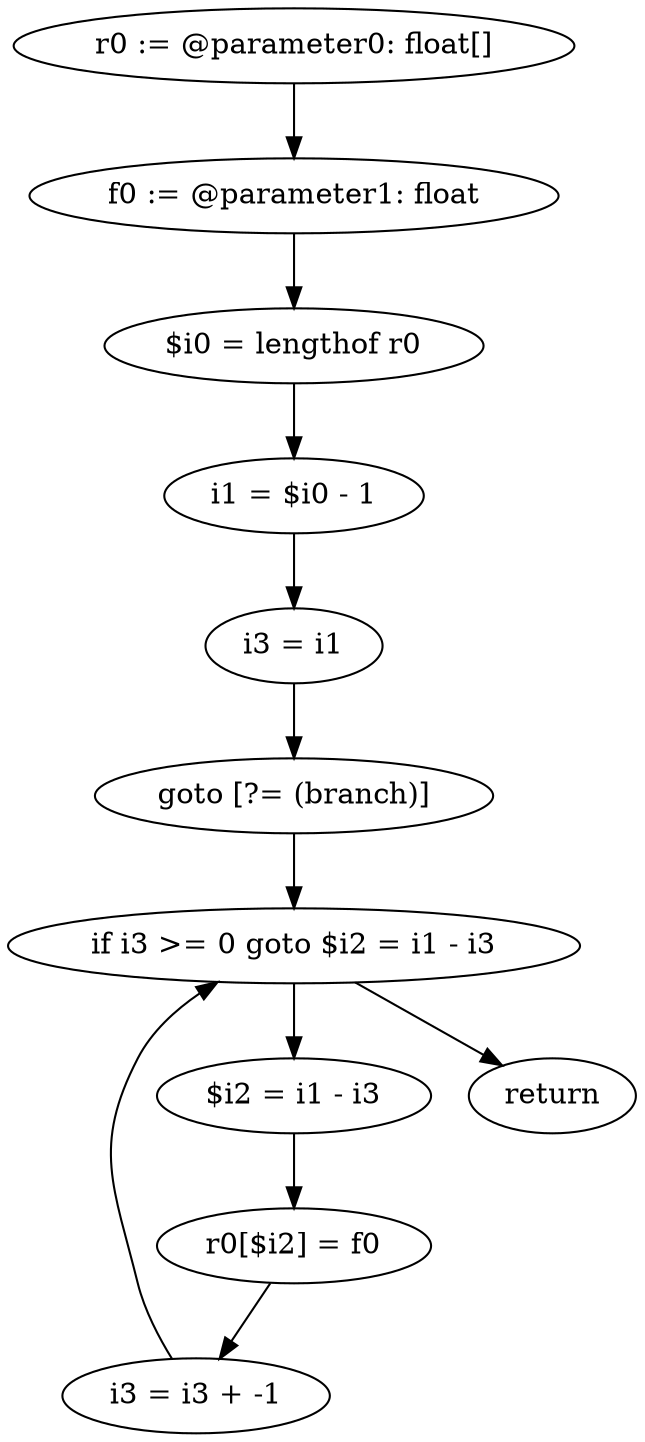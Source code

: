 digraph "unitGraph" {
    "r0 := @parameter0: float[]"
    "f0 := @parameter1: float"
    "$i0 = lengthof r0"
    "i1 = $i0 - 1"
    "i3 = i1"
    "goto [?= (branch)]"
    "$i2 = i1 - i3"
    "r0[$i2] = f0"
    "i3 = i3 + -1"
    "if i3 >= 0 goto $i2 = i1 - i3"
    "return"
    "r0 := @parameter0: float[]"->"f0 := @parameter1: float";
    "f0 := @parameter1: float"->"$i0 = lengthof r0";
    "$i0 = lengthof r0"->"i1 = $i0 - 1";
    "i1 = $i0 - 1"->"i3 = i1";
    "i3 = i1"->"goto [?= (branch)]";
    "goto [?= (branch)]"->"if i3 >= 0 goto $i2 = i1 - i3";
    "$i2 = i1 - i3"->"r0[$i2] = f0";
    "r0[$i2] = f0"->"i3 = i3 + -1";
    "i3 = i3 + -1"->"if i3 >= 0 goto $i2 = i1 - i3";
    "if i3 >= 0 goto $i2 = i1 - i3"->"return";
    "if i3 >= 0 goto $i2 = i1 - i3"->"$i2 = i1 - i3";
}
